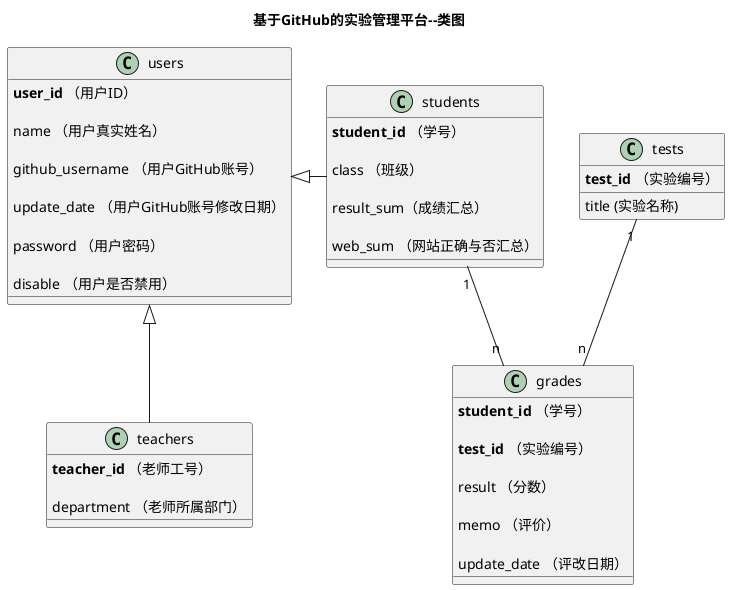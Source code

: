 @startuml

title 基于GitHub的实验管理平台--类图

class users {

    <b>user_id</b> （用户ID）

    name （用户真实姓名）

    github_username （用户GitHub账号）

    update_date （用户GitHub账号修改日期）

    password （用户密码）

    disable （用户是否禁用）

}

class teachers{

    <b>teacher_id</b> （老师工号）

    department （老师所属部门）

}

class students{

    <b>student_id</b> （学号）

    class （班级）

    result_sum（成绩汇总）

    web_sum （网站正确与否汇总）

}

users <|- students

users <|-- teachers

class grades {

    <b>student_id</b> （学号）

    <b>test_id</b> （实验编号）

    result （分数）

    memo （评价）

    update_date （评改日期）

}



class tests {

    <b>test_id</b> （实验编号）

    title (实验名称)

}



students "1" -- "n"  grades

tests "1" -- "n"  grades





@enduml